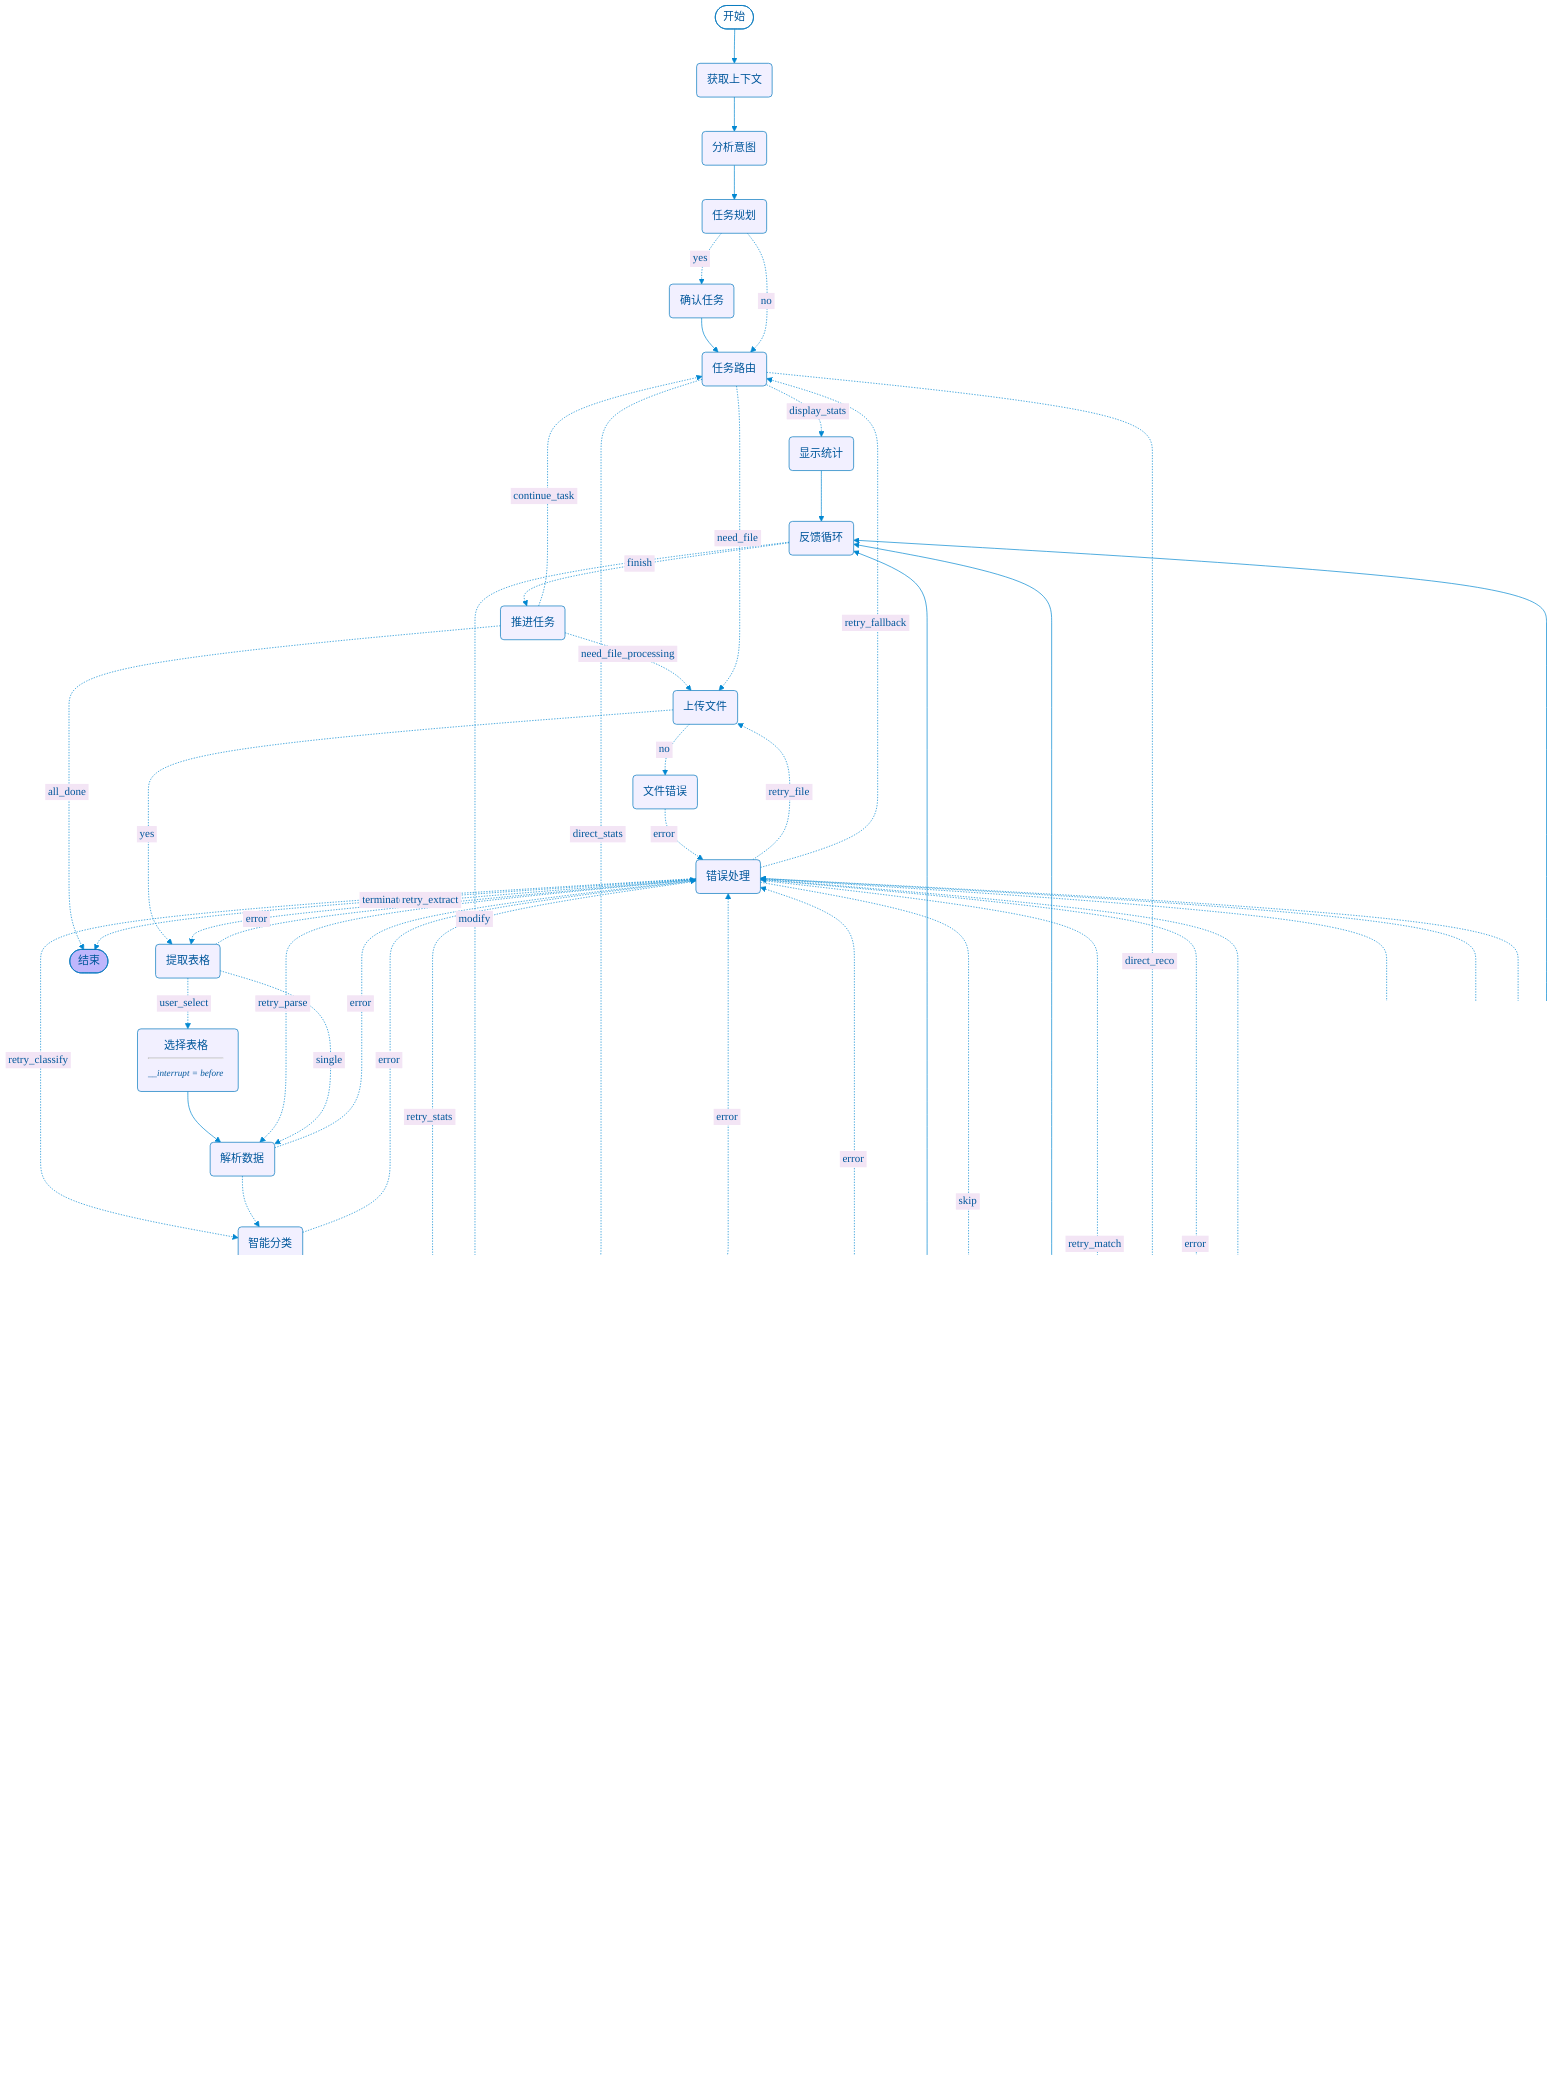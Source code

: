 ---
config:
  theme: base
  themeVariables:
    primaryColor: "#e1f5fe"
    primaryTextColor: "#01579b" 
    primaryBorderColor: "#0277bd"
    lineColor: "#0288d1"
    secondaryColor: "#f3e5f5"
    tertiaryColor: "#e8f5e8"
    background: "#fafafa"
    fontFamily: "Microsoft YaHei, sans-serif"
---
graph TD;
	__start__([<p>开始</p>]):::first
	fetch_user_context(获取上下文)
	llm_task_planner(任务规划)
	ask_user_confirm_tasks(确认任务)
	task_router(任务路由)
	enter_upload_file(上传文件)
	error_no_file_or_format(文件错误)
	extract_excel_tables(提取表格)
	clarify_table_choice(选择表格<hr/><small><em>__interrupt = before</em></small>)
	parse_instrument_table(解析数据)
	classify_instrument_type(智能分类)
	ask_user_confirm_type(确认分类<hr/><small><em>__interrupt = before</em></small>)
	summarize_statistics(统计汇总)
	validate_recommendation_types(类型验证)
	ask_user_select_type(选择类型<hr/><small><em>__interrupt = before</em></small>)
	check_user_intent(分析意图)
	respond_statistics(响应统计)
	display_existing_statistics(显示统计)
	match_standard_clause(匹配标准)
	standards_gateway(标准检查)
	respond_stats_with_note(响应说明)
	ask_user_approval(用户授权<hr/><small><em>__interrupt = before</em></small>)
	spec_sensitive_tools(敏感工具)
	skip_sensitive_and_go_on(跳过工具)
	generate_installation_reco(生成推荐)
	respond_full_report(完整报告)
	feedback_loop_gateway(反馈循环)
	advance_task_index(推进任务)
	error_handler(错误处理)
	intent_gateway_node(意图网关)
	__end__([<p>结束</p>]):::last
	__start__ --> fetch_user_context;
	advance_task_index -. &nbsp;all_done&nbsp; .-> __end__;
	advance_task_index -. &nbsp;need_file_processing&nbsp; .-> enter_upload_file;
	advance_task_index -. &nbsp;continue_task&nbsp; .-> task_router;
	ask_user_approval -. &nbsp;rejected&nbsp; .-> skip_sensitive_and_go_on;
	ask_user_approval -. &nbsp;approved&nbsp; .-> spec_sensitive_tools;
	ask_user_confirm_tasks --> task_router;
	ask_user_confirm_type --> classify_instrument_type;
	ask_user_select_type --> validate_recommendation_types;
	check_user_intent --> llm_task_planner;
	clarify_table_choice --> parse_instrument_table;
	classify_instrument_type -. &nbsp;yes&nbsp; .-> ask_user_confirm_type;
	classify_instrument_type -. &nbsp;error&nbsp; .-> error_handler;
	classify_instrument_type -. &nbsp;no&nbsp; .-> summarize_statistics;
	display_existing_statistics --> feedback_loop_gateway;
	enter_upload_file -. &nbsp;no&nbsp; .-> error_no_file_or_format;
	enter_upload_file -. &nbsp;yes&nbsp; .-> extract_excel_tables;
	error_handler -. &nbsp;terminate&nbsp; .-> __end__;
	error_handler -. &nbsp;retry_classify&nbsp; .-> classify_instrument_type;
	error_handler -. &nbsp;retry_file&nbsp; .-> enter_upload_file;
	error_handler -. &nbsp;retry_extract&nbsp; .-> extract_excel_tables;
	error_handler -. &nbsp;retry_reco&nbsp; .-> generate_installation_reco;
	error_handler -. &nbsp;skip&nbsp; .-> intent_gateway_node;
	error_handler -. &nbsp;retry_match&nbsp; .-> match_standard_clause;
	error_handler -. &nbsp;retry_parse&nbsp; .-> parse_instrument_table;
	error_handler -. &nbsp;retry_stats&nbsp; .-> summarize_statistics;
	error_handler -. &nbsp;retry_fallback&nbsp; .-> task_router;
	error_no_file_or_format -. &nbsp;error&nbsp; .-> error_handler;
	extract_excel_tables -. &nbsp;user_select&nbsp; .-> clarify_table_choice;
	extract_excel_tables -. &nbsp;error&nbsp; .-> error_handler;
	extract_excel_tables -. &nbsp;single&nbsp; .-> parse_instrument_table;
	feedback_loop_gateway -. &nbsp;finish&nbsp; .-> advance_task_index;
	feedback_loop_gateway -. &nbsp;modify&nbsp; .-> summarize_statistics;
	fetch_user_context --> check_user_intent;
	generate_installation_reco -. &nbsp;error&nbsp; .-> error_handler;
	generate_installation_reco -.-> respond_full_report;
	intent_gateway_node -. &nbsp;reco&nbsp; .-> match_standard_clause;
	intent_gateway_node -. &nbsp;stats&nbsp; .-> respond_statistics;
	llm_task_planner -. &nbsp;yes&nbsp; .-> ask_user_confirm_tasks;
	llm_task_planner -. &nbsp;no&nbsp; .-> task_router;
	match_standard_clause -. &nbsp;error&nbsp; .-> error_handler;
	match_standard_clause -.-> standards_gateway;
	parse_instrument_table -.-> classify_instrument_type;
	parse_instrument_table -. &nbsp;error&nbsp; .-> error_handler;
	respond_full_report --> feedback_loop_gateway;
	respond_statistics --> feedback_loop_gateway;
	respond_stats_with_note --> feedback_loop_gateway;
	skip_sensitive_and_go_on -. &nbsp;error&nbsp; .-> error_handler;
	skip_sensitive_and_go_on -.-> generate_installation_reco;
	spec_sensitive_tools -. &nbsp;error&nbsp; .-> error_handler;
	spec_sensitive_tools -.-> generate_installation_reco;
	standards_gateway -. &nbsp;yes&nbsp; .-> ask_user_approval;
	standards_gateway -. &nbsp;no&nbsp; .-> respond_stats_with_note;
	summarize_statistics -. &nbsp;error&nbsp; .-> error_handler;
	summarize_statistics -.-> validate_recommendation_types;
	task_router -. &nbsp;display_stats&nbsp; .-> display_existing_statistics;
	task_router -. &nbsp;need_file&nbsp; .-> enter_upload_file;
	task_router -. &nbsp;direct_reco&nbsp; .-> match_standard_clause;
	task_router -. &nbsp;direct_stats&nbsp; .-> summarize_statistics;
	validate_recommendation_types -. &nbsp;validate&nbsp; .-> ask_user_select_type;
	validate_recommendation_types -. &nbsp;error&nbsp; .-> error_handler;
	validate_recommendation_types -. &nbsp;proceed&nbsp; .-> intent_gateway_node;
	classDef default fill:#f2f0ff,line-height:1.2
	classDef first fill-opacity:0
	classDef last fill:#bfb6fc

	classDef default fill:#f2f0ff,line-height:1.2
	classDef first fill-opacity:0
	classDef last fill:#bfb6fc

	%% ============== 美化样式（不影响原图结构） ==============
	classDef startStyle fill:#4caf50,stroke:#2e7d32,stroke-width:3px,color:#fff
	classDef endStyle fill:#f44336,stroke:#c62828,stroke-width:3px,color:#fff
	classDef contextStyle fill:#e3f2fd,stroke:#1976d2,stroke-width:2px
	classDef llmStyle fill:#f3e5f5,stroke:#7b1fa2,stroke-width:2px
	classDef userStyle fill:#fff3e0,stroke:#f57c00,stroke-width:2px
	classDef routeStyle fill:#e8f5e8,stroke:#388e3c,stroke-width:2px
	classDef fileStyle fill:#e1f5fe,stroke:#0277bd,stroke-width:2px
	classDef aiStyle fill:#fce4ec,stroke:#c2185b,stroke-width:2px
	classDef dataStyle fill:#f1f8e9,stroke:#689f38,stroke-width:2px
	classDef toolStyle fill:#fff8e1,stroke:#ffa000,stroke-width:2px
	classDef outputStyle fill:#e0f2f1,stroke:#00695c,stroke-width:2px
	classDef errorStyle fill:#ffebee,stroke:#d32f2f,stroke-width:2px